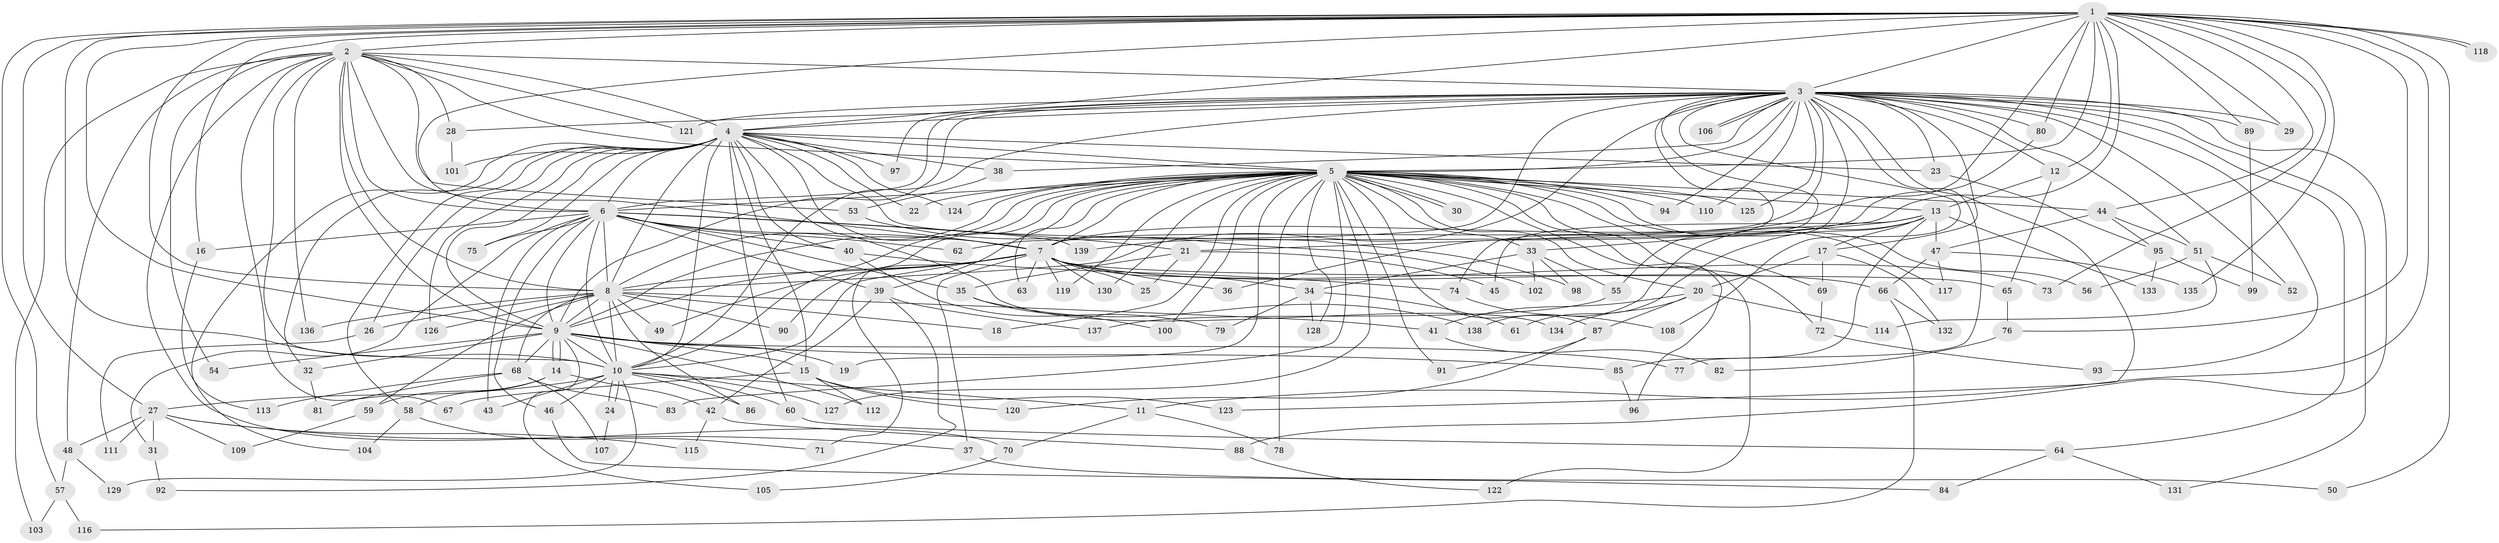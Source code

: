 // Generated by graph-tools (version 1.1) at 2025/49/03/09/25 03:49:33]
// undirected, 139 vertices, 303 edges
graph export_dot {
graph [start="1"]
  node [color=gray90,style=filled];
  1;
  2;
  3;
  4;
  5;
  6;
  7;
  8;
  9;
  10;
  11;
  12;
  13;
  14;
  15;
  16;
  17;
  18;
  19;
  20;
  21;
  22;
  23;
  24;
  25;
  26;
  27;
  28;
  29;
  30;
  31;
  32;
  33;
  34;
  35;
  36;
  37;
  38;
  39;
  40;
  41;
  42;
  43;
  44;
  45;
  46;
  47;
  48;
  49;
  50;
  51;
  52;
  53;
  54;
  55;
  56;
  57;
  58;
  59;
  60;
  61;
  62;
  63;
  64;
  65;
  66;
  67;
  68;
  69;
  70;
  71;
  72;
  73;
  74;
  75;
  76;
  77;
  78;
  79;
  80;
  81;
  82;
  83;
  84;
  85;
  86;
  87;
  88;
  89;
  90;
  91;
  92;
  93;
  94;
  95;
  96;
  97;
  98;
  99;
  100;
  101;
  102;
  103;
  104;
  105;
  106;
  107;
  108;
  109;
  110;
  111;
  112;
  113;
  114;
  115;
  116;
  117;
  118;
  119;
  120;
  121;
  122;
  123;
  124;
  125;
  126;
  127;
  128;
  129;
  130;
  131;
  132;
  133;
  134;
  135;
  136;
  137;
  138;
  139;
  1 -- 2;
  1 -- 3;
  1 -- 4;
  1 -- 5;
  1 -- 6;
  1 -- 7;
  1 -- 8;
  1 -- 9;
  1 -- 10;
  1 -- 11;
  1 -- 12;
  1 -- 16;
  1 -- 21;
  1 -- 27;
  1 -- 29;
  1 -- 44;
  1 -- 50;
  1 -- 57;
  1 -- 73;
  1 -- 76;
  1 -- 80;
  1 -- 89;
  1 -- 118;
  1 -- 118;
  1 -- 135;
  2 -- 3;
  2 -- 4;
  2 -- 5;
  2 -- 6;
  2 -- 7;
  2 -- 8;
  2 -- 9;
  2 -- 10;
  2 -- 28;
  2 -- 48;
  2 -- 53;
  2 -- 54;
  2 -- 67;
  2 -- 70;
  2 -- 103;
  2 -- 121;
  2 -- 136;
  3 -- 4;
  3 -- 5;
  3 -- 6;
  3 -- 7;
  3 -- 8;
  3 -- 9;
  3 -- 10;
  3 -- 12;
  3 -- 17;
  3 -- 23;
  3 -- 28;
  3 -- 29;
  3 -- 36;
  3 -- 38;
  3 -- 51;
  3 -- 52;
  3 -- 55;
  3 -- 62;
  3 -- 64;
  3 -- 74;
  3 -- 77;
  3 -- 80;
  3 -- 88;
  3 -- 89;
  3 -- 93;
  3 -- 94;
  3 -- 97;
  3 -- 106;
  3 -- 106;
  3 -- 108;
  3 -- 110;
  3 -- 121;
  3 -- 123;
  3 -- 125;
  3 -- 131;
  4 -- 5;
  4 -- 6;
  4 -- 7;
  4 -- 8;
  4 -- 9;
  4 -- 10;
  4 -- 15;
  4 -- 22;
  4 -- 23;
  4 -- 26;
  4 -- 32;
  4 -- 38;
  4 -- 40;
  4 -- 58;
  4 -- 60;
  4 -- 75;
  4 -- 97;
  4 -- 98;
  4 -- 101;
  4 -- 104;
  4 -- 124;
  4 -- 126;
  4 -- 134;
  5 -- 6;
  5 -- 7;
  5 -- 8;
  5 -- 9;
  5 -- 10;
  5 -- 13;
  5 -- 18;
  5 -- 19;
  5 -- 20;
  5 -- 22;
  5 -- 30;
  5 -- 30;
  5 -- 33;
  5 -- 39;
  5 -- 44;
  5 -- 56;
  5 -- 63;
  5 -- 69;
  5 -- 71;
  5 -- 72;
  5 -- 78;
  5 -- 83;
  5 -- 87;
  5 -- 91;
  5 -- 94;
  5 -- 96;
  5 -- 100;
  5 -- 110;
  5 -- 117;
  5 -- 119;
  5 -- 122;
  5 -- 124;
  5 -- 125;
  5 -- 127;
  5 -- 128;
  5 -- 130;
  6 -- 7;
  6 -- 8;
  6 -- 9;
  6 -- 10;
  6 -- 16;
  6 -- 21;
  6 -- 31;
  6 -- 35;
  6 -- 39;
  6 -- 40;
  6 -- 43;
  6 -- 46;
  6 -- 62;
  6 -- 75;
  6 -- 139;
  7 -- 8;
  7 -- 9;
  7 -- 10;
  7 -- 25;
  7 -- 34;
  7 -- 36;
  7 -- 37;
  7 -- 49;
  7 -- 63;
  7 -- 65;
  7 -- 66;
  7 -- 73;
  7 -- 90;
  7 -- 119;
  7 -- 130;
  8 -- 9;
  8 -- 10;
  8 -- 18;
  8 -- 26;
  8 -- 41;
  8 -- 49;
  8 -- 59;
  8 -- 68;
  8 -- 86;
  8 -- 90;
  8 -- 126;
  8 -- 136;
  9 -- 10;
  9 -- 14;
  9 -- 14;
  9 -- 15;
  9 -- 19;
  9 -- 32;
  9 -- 54;
  9 -- 68;
  9 -- 77;
  9 -- 85;
  9 -- 105;
  9 -- 112;
  10 -- 11;
  10 -- 24;
  10 -- 24;
  10 -- 27;
  10 -- 43;
  10 -- 46;
  10 -- 60;
  10 -- 86;
  10 -- 127;
  10 -- 129;
  11 -- 70;
  11 -- 78;
  12 -- 13;
  12 -- 65;
  13 -- 17;
  13 -- 33;
  13 -- 45;
  13 -- 47;
  13 -- 61;
  13 -- 85;
  13 -- 133;
  13 -- 138;
  14 -- 42;
  14 -- 58;
  14 -- 59;
  15 -- 67;
  15 -- 112;
  15 -- 120;
  15 -- 123;
  16 -- 113;
  17 -- 20;
  17 -- 69;
  17 -- 132;
  20 -- 41;
  20 -- 87;
  20 -- 114;
  20 -- 134;
  21 -- 25;
  21 -- 35;
  21 -- 45;
  23 -- 95;
  24 -- 107;
  26 -- 111;
  27 -- 31;
  27 -- 37;
  27 -- 48;
  27 -- 109;
  27 -- 111;
  27 -- 115;
  28 -- 101;
  31 -- 92;
  32 -- 81;
  33 -- 34;
  33 -- 55;
  33 -- 98;
  33 -- 102;
  34 -- 61;
  34 -- 79;
  34 -- 128;
  35 -- 100;
  35 -- 138;
  37 -- 50;
  38 -- 53;
  39 -- 42;
  39 -- 92;
  39 -- 137;
  40 -- 74;
  40 -- 79;
  41 -- 82;
  42 -- 88;
  42 -- 115;
  44 -- 47;
  44 -- 51;
  44 -- 95;
  46 -- 84;
  47 -- 66;
  47 -- 117;
  47 -- 135;
  48 -- 57;
  48 -- 129;
  51 -- 52;
  51 -- 56;
  51 -- 114;
  53 -- 102;
  55 -- 137;
  57 -- 103;
  57 -- 116;
  58 -- 71;
  58 -- 104;
  59 -- 109;
  60 -- 64;
  64 -- 84;
  64 -- 131;
  65 -- 76;
  66 -- 116;
  66 -- 132;
  68 -- 81;
  68 -- 83;
  68 -- 107;
  68 -- 113;
  69 -- 72;
  70 -- 105;
  72 -- 93;
  74 -- 108;
  76 -- 82;
  80 -- 139;
  85 -- 96;
  87 -- 91;
  87 -- 120;
  88 -- 122;
  89 -- 99;
  95 -- 99;
  95 -- 133;
}
